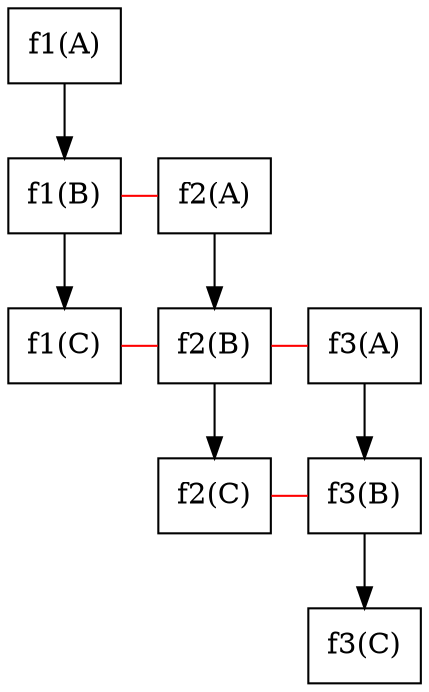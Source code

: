 digraph R {
  node [shape=rectangle];
  
  f1_A [label="f1(A)"];
  f2_A [label="f2(A)"];
  f3_A [label="f3(A)"];
  f1_B [label="f1(B)"];
  f2_B [label="f2(B)"];
  f3_B [label="f3(B)"];
  f1_C [label="f1(C)"];
  f2_C [label="f2(C)"];
  f3_C [label="f3(C)"];
  
  {rank=same f1_A}
  {rank=same f1_B f2_A}
  {rank=same f1_C f2_B f3_A}
  {rank=same f2_C f3_B}
  
  f1_B->f2_A [color=red arrowhead=none];
  f1_C->f2_B->f3_A [color=red arrowhead=none];
  f2_C->f3_B [color=red arrowhead=none];
  f1_A->f1_B->f1_C;
  f2_A->f2_B->f2_C;
  f3_A->f3_B->f3_C;
}
